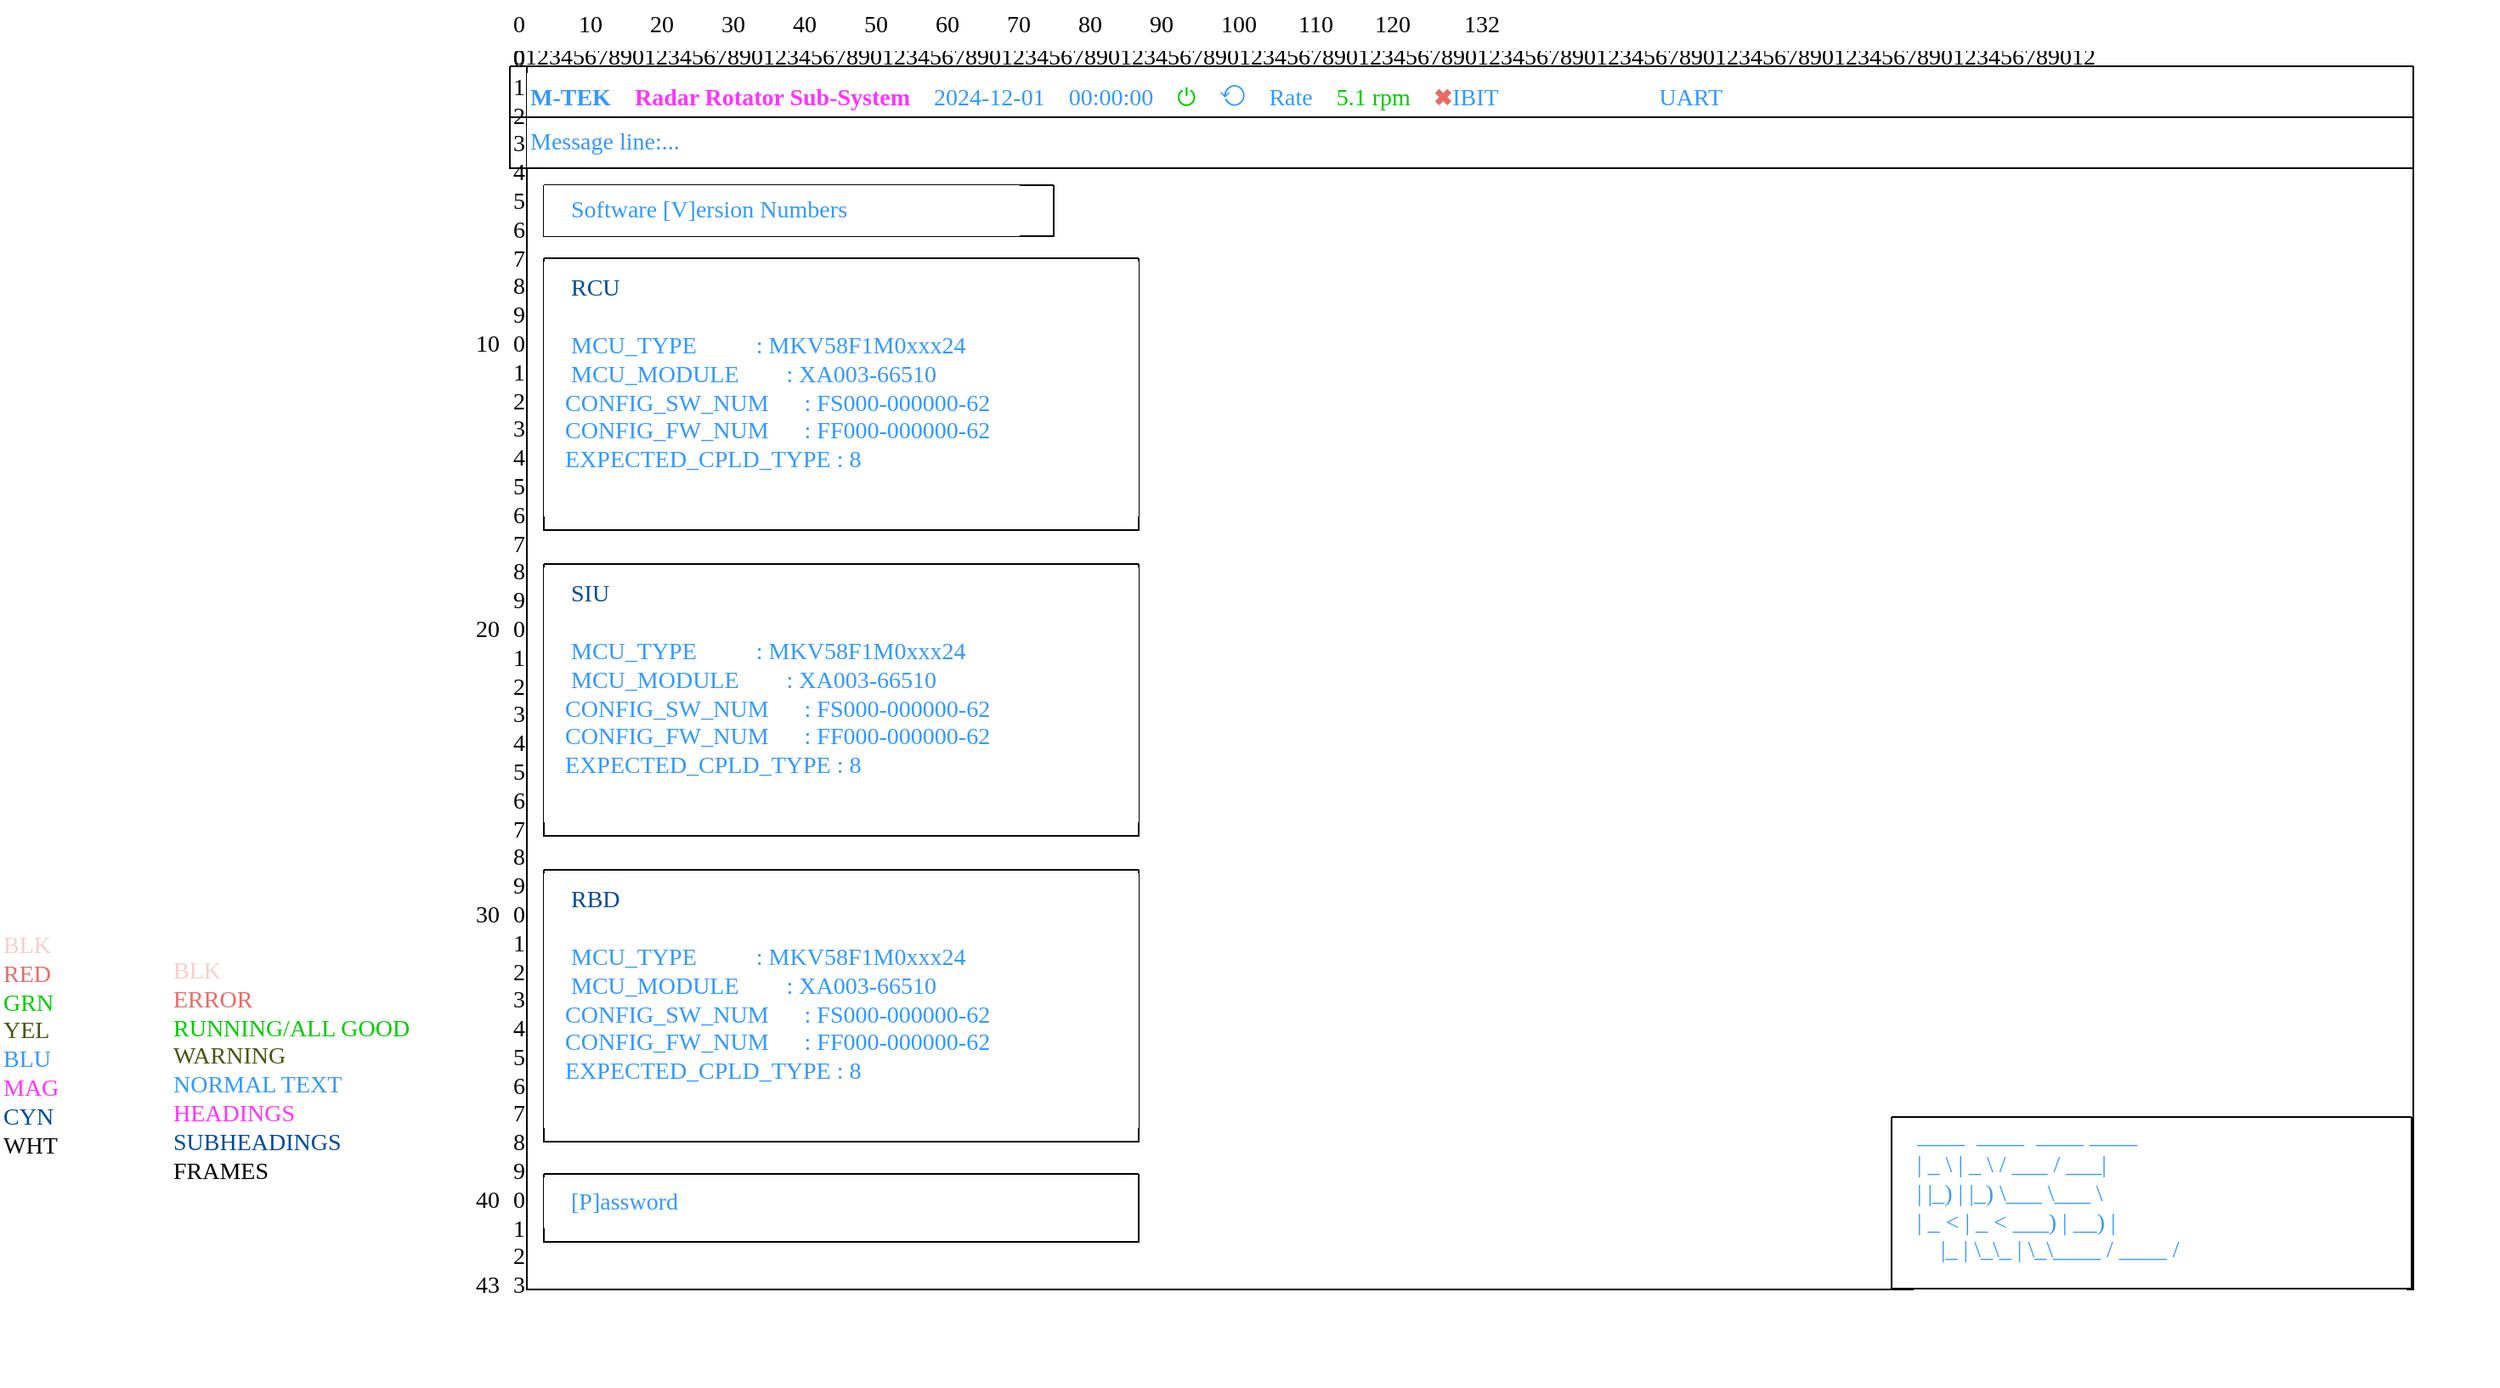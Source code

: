 <mxfile version="25.0.3">
  <diagram name="Page-1" id="gYPdV5KYoYjTxZCbX4Au">
    <mxGraphModel dx="3088" dy="1907" grid="1" gridSize="10" guides="1" tooltips="1" connect="1" arrows="1" fold="1" page="1" pageScale="1" pageWidth="1654" pageHeight="1169" math="0" shadow="0">
      <root>
        <mxCell id="0" />
        <mxCell id="1" parent="0" />
        <mxCell id="qkAYrCaB-duEuZqhV6VB-1" value="&lt;font&gt;0123456789012345678901234567890123456789012345678901234567890123456789012345678901234567890123456789012345678901234567890123456789012&lt;/font&gt;" style="text;html=1;align=left;verticalAlign=middle;resizable=0;points=[];autosize=1;strokeColor=none;fillColor=default;fontFamily=Lucida Console;fontSize=14;" parent="1" vertex="1">
          <mxGeometry x="10" y="-20" width="1150" height="30" as="geometry" />
        </mxCell>
        <mxCell id="qkAYrCaB-duEuZqhV6VB-2" value="&lt;font&gt;0&amp;nbsp; &amp;nbsp; &amp;nbsp; &amp;nbsp; &amp;nbsp;10&amp;nbsp; &amp;nbsp; &amp;nbsp; &amp;nbsp; 20&amp;nbsp; &amp;nbsp; &amp;nbsp; &amp;nbsp; 30&amp;nbsp; &amp;nbsp; &amp;nbsp; &amp;nbsp; 40&amp;nbsp; &amp;nbsp; &amp;nbsp; &amp;nbsp; 50&amp;nbsp; &amp;nbsp; &amp;nbsp; &amp;nbsp; 60&amp;nbsp; &amp;nbsp; &amp;nbsp; &amp;nbsp; 70&amp;nbsp; &amp;nbsp; &amp;nbsp; &amp;nbsp; 80&amp;nbsp; &amp;nbsp; &amp;nbsp; &amp;nbsp; 90&amp;nbsp; &amp;nbsp; &amp;nbsp; &amp;nbsp; 100&amp;nbsp; &amp;nbsp; &amp;nbsp; &amp;nbsp;110&amp;nbsp; &amp;nbsp; &amp;nbsp; &amp;nbsp;120&amp;nbsp; &amp;nbsp; &amp;nbsp; &amp;nbsp; &amp;nbsp;132&amp;nbsp;&lt;/font&gt;" style="text;html=1;align=left;verticalAlign=middle;resizable=0;points=[];autosize=1;strokeColor=none;fillColor=default;fontFamily=Lucida Console;fontSize=14;" parent="1" vertex="1">
          <mxGeometry x="10" y="-39" width="1170" height="30" as="geometry" />
        </mxCell>
        <mxCell id="0JCC86L8l436ZXqpCiF8-2" value="&lt;div&gt;&lt;br&gt;&lt;/div&gt;&lt;div&gt;&lt;br&gt;&lt;/div&gt;&lt;div&gt;&lt;br&gt;&lt;/div&gt;&lt;div&gt;&lt;br&gt;&lt;/div&gt;&lt;div&gt;&lt;br&gt;&lt;/div&gt;&lt;div&gt;&lt;br&gt;&lt;/div&gt;&lt;div&gt;&lt;br&gt;&lt;/div&gt;&lt;div&gt;&lt;br&gt;&lt;/div&gt;&lt;div&gt;&lt;br&gt;&lt;/div&gt;&lt;br&gt;&lt;div&gt;10&lt;/div&gt;&lt;div&gt;&lt;br&gt;&lt;/div&gt;&lt;div&gt;&lt;br&gt;&lt;/div&gt;&lt;div&gt;&lt;br&gt;&lt;/div&gt;&lt;div&gt;&lt;br&gt;&lt;/div&gt;&lt;div&gt;&lt;br&gt;&lt;/div&gt;&lt;div&gt;&lt;br&gt;&lt;/div&gt;&lt;div&gt;&lt;br&gt;&lt;/div&gt;&lt;div&gt;&lt;br&gt;&lt;/div&gt;&lt;div&gt;&lt;br&gt;&lt;/div&gt;&lt;div&gt;20&lt;/div&gt;&lt;div&gt;&lt;br&gt;&lt;/div&gt;&lt;div&gt;&lt;br&gt;&lt;/div&gt;&lt;div&gt;&lt;br&gt;&lt;/div&gt;&lt;div&gt;&lt;br&gt;&lt;/div&gt;&lt;div&gt;&lt;br&gt;&lt;/div&gt;&lt;div&gt;&lt;br&gt;&lt;/div&gt;&lt;div&gt;&lt;br&gt;&lt;/div&gt;&lt;div&gt;&lt;br&gt;&lt;/div&gt;&lt;div&gt;&lt;br&gt;&lt;/div&gt;&lt;div&gt;30&lt;/div&gt;&lt;div&gt;&lt;br&gt;&lt;/div&gt;&lt;div&gt;&lt;br&gt;&lt;/div&gt;&lt;div&gt;&lt;br&gt;&lt;/div&gt;&lt;div&gt;&lt;br&gt;&lt;/div&gt;&lt;div&gt;&lt;br&gt;&lt;/div&gt;&lt;div&gt;&lt;br&gt;&lt;/div&gt;&lt;div&gt;&lt;br&gt;&lt;/div&gt;&lt;div&gt;&lt;br&gt;&lt;/div&gt;&lt;div&gt;&lt;br&gt;&lt;/div&gt;&lt;div&gt;40&lt;/div&gt;&lt;div&gt;&lt;br&gt;&lt;/div&gt;&lt;div&gt;&lt;br&gt;&lt;/div&gt;&lt;div&gt;43&lt;/div&gt;&lt;div&gt;&lt;br&gt;&lt;/div&gt;&lt;div&gt;&lt;br&gt;&lt;/div&gt;&lt;div&gt;&lt;br&gt;&lt;/div&gt;" style="text;whiteSpace=wrap;html=1;align=right;fontFamily=Lucida Console;fontSize=14;" parent="1" vertex="1">
          <mxGeometry x="-18" y="-19" width="24" height="240" as="geometry" />
        </mxCell>
        <mxCell id="qkAYrCaB-duEuZqhV6VB-3" value="0&lt;div&gt;1&lt;/div&gt;&lt;div&gt;2&lt;/div&gt;&lt;div&gt;3&lt;/div&gt;&lt;div&gt;4&lt;/div&gt;&lt;div&gt;5&lt;/div&gt;&lt;div&gt;6&lt;/div&gt;&lt;div&gt;7&lt;/div&gt;&lt;div&gt;8&lt;/div&gt;&lt;div&gt;9&lt;/div&gt;&lt;div&gt;0&lt;/div&gt;&lt;div&gt;1&lt;/div&gt;&lt;div&gt;2&lt;/div&gt;&lt;div&gt;3&lt;/div&gt;&lt;div&gt;4&lt;/div&gt;&lt;div&gt;5&lt;/div&gt;&lt;div&gt;6&lt;/div&gt;&lt;div&gt;7&lt;/div&gt;&lt;div&gt;8&lt;/div&gt;&lt;div&gt;9&lt;/div&gt;&lt;div&gt;0&lt;/div&gt;&lt;div&gt;1&lt;/div&gt;&lt;div&gt;2&lt;/div&gt;&lt;div&gt;3&lt;/div&gt;&lt;div&gt;4&lt;/div&gt;&lt;div&gt;5&lt;/div&gt;&lt;div&gt;6&lt;/div&gt;&lt;div&gt;7&lt;/div&gt;&lt;div&gt;8&lt;/div&gt;&lt;div&gt;9&lt;/div&gt;&lt;div&gt;0&lt;/div&gt;&lt;div&gt;1&lt;/div&gt;&lt;div&gt;2&lt;/div&gt;&lt;div&gt;3&lt;/div&gt;&lt;div&gt;4&lt;/div&gt;&lt;div&gt;5&lt;/div&gt;&lt;div&gt;6&lt;/div&gt;&lt;div&gt;7&lt;/div&gt;&lt;div&gt;8&lt;/div&gt;&lt;div&gt;9&lt;/div&gt;&lt;div&gt;0&lt;/div&gt;&lt;div&gt;1&lt;/div&gt;&lt;div&gt;2&lt;/div&gt;&lt;div&gt;3&lt;/div&gt;&lt;div&gt;&lt;br&gt;&lt;/div&gt;&lt;div&gt;&lt;br&gt;&lt;/div&gt;" style="text;whiteSpace=wrap;html=1;fontFamily=Lucida Console;fontSize=14;" parent="1" vertex="1">
          <mxGeometry x="10" y="-19" width="24" height="240" as="geometry" />
        </mxCell>
        <mxCell id="LSzqvkUK99cfRbp6Mw0R-84" value="&lt;div&gt;&lt;font color=&quot;#f8cecc&quot;&gt;BLK&lt;/font&gt;&lt;/div&gt;&lt;div&gt;&lt;font color=&quot;#ea6b66&quot;&gt;RED&lt;/font&gt;&lt;/div&gt;&lt;div&gt;&lt;span style=&quot;color: rgb(0, 204, 0);&quot;&gt;GRN&lt;/span&gt;&lt;/div&gt;&lt;div&gt;&lt;font color=&quot;#495411&quot;&gt;YEL&lt;/font&gt;&lt;/div&gt;&lt;div&gt;&lt;font color=&quot;#3399ff&quot;&gt;BLU&lt;/font&gt;&lt;/div&gt;&lt;div&gt;&lt;font color=&quot;#ff33ff&quot;&gt;MAG&lt;/font&gt;&lt;/div&gt;&lt;div&gt;&lt;font color=&quot;#004c99&quot;&gt;CYN&lt;/font&gt;&lt;/div&gt;&lt;div&gt;WHT&lt;/div&gt;&lt;div&gt;&lt;br&gt;&lt;/div&gt;" style="text;html=1;align=left;verticalAlign=middle;resizable=0;points=[];autosize=1;strokeColor=none;fillColor=default;fontFamily=Lucida Console;fontSize=14;" parent="1" vertex="1">
          <mxGeometry x="-290" y="505" width="50" height="160" as="geometry" />
        </mxCell>
        <mxCell id="LSzqvkUK99cfRbp6Mw0R-85" value="&lt;div&gt;&lt;font color=&quot;#f8cecc&quot;&gt;BLK&lt;/font&gt;&lt;/div&gt;&lt;div&gt;&lt;font color=&quot;#ea6b66&quot;&gt;ERROR&lt;/font&gt;&lt;/div&gt;&lt;div&gt;&lt;span style=&quot;color: rgb(0, 204, 0);&quot;&gt;RUNNING/ALL GOOD&lt;/span&gt;&lt;/div&gt;&lt;div&gt;&lt;font color=&quot;#495411&quot;&gt;WARNING&lt;/font&gt;&lt;/div&gt;&lt;div&gt;&lt;font color=&quot;#3399ff&quot;&gt;NORMAL TEXT&lt;/font&gt;&lt;/div&gt;&lt;div&gt;&lt;font color=&quot;#ff33ff&quot;&gt;HEADINGS&lt;/font&gt;&lt;/div&gt;&lt;div&gt;&lt;span style=&quot;background-color: initial;&quot;&gt;&lt;font color=&quot;#004c99&quot;&gt;SUBHEADINGS&lt;/font&gt;&lt;/span&gt;&lt;/div&gt;&lt;div&gt;&lt;span style=&quot;background-color: initial;&quot;&gt;FRAMES&lt;/span&gt;&lt;/div&gt;&lt;div&gt;&lt;br&gt;&lt;/div&gt;" style="text;html=1;align=left;verticalAlign=middle;resizable=0;points=[];autosize=1;strokeColor=none;fillColor=default;fontFamily=Lucida Console;fontSize=14;" parent="1" vertex="1">
          <mxGeometry x="-190" y="520" width="160" height="160" as="geometry" />
        </mxCell>
        <mxCell id="oLKlljd090616Nfrw5Nb-1" value="" style="swimlane;startSize=0;fontFamily=Lucida Console;fontSize=14;" parent="1" vertex="1">
          <mxGeometry x="20" width="1110" height="720" as="geometry" />
        </mxCell>
        <mxCell id="oLKlljd090616Nfrw5Nb-9" value="&lt;font color=&quot;#3399ff&quot;&gt;&lt;b&gt;M-TEK&lt;/b&gt;&amp;nbsp; &amp;nbsp; &lt;/font&gt;&lt;font color=&quot;#ff33ff&quot;&gt;&lt;b&gt;Radar Rotator Sub-System&amp;nbsp; &lt;/b&gt;&amp;nbsp;&amp;nbsp;&lt;/font&gt;&lt;span style=&quot;color: rgb(51, 153, 255);&quot;&gt;2024-12-01&amp;nbsp; &amp;nbsp; 00:00:00&amp;nbsp; &amp;nbsp;&amp;nbsp;&lt;/span&gt;&lt;font color=&quot;#00cc00&quot;&gt;⏻&lt;/font&gt;&lt;span style=&quot;color: rgb(51, 153, 255);&quot;&gt;&amp;nbsp; &amp;nbsp;&amp;nbsp;&lt;/span&gt;&lt;span style=&quot;color: rgb(51, 153, 255);&quot;&gt;⟲&amp;nbsp; &amp;nbsp; Rate&amp;nbsp; &amp;nbsp;&amp;nbsp;&lt;/span&gt;&lt;span style=&quot;background-color: initial;&quot;&gt;&lt;font style=&quot;&quot; color=&quot;#00cc00&quot;&gt;5.1 rpm&amp;nbsp; &amp;nbsp;&amp;nbsp;&lt;/font&gt;&lt;/span&gt;&lt;span style=&quot;background-color: initial;&quot;&gt;&lt;font color=&quot;#ea6b66&quot;&gt;✖&lt;/font&gt;&lt;/span&gt;&lt;font color=&quot;#3399ff&quot;&gt;IBIT&amp;nbsp; &amp;nbsp; &amp;nbsp; &amp;nbsp; &amp;nbsp; &amp;nbsp; &amp;nbsp; &amp;nbsp; &amp;nbsp; &amp;nbsp; &amp;nbsp; &amp;nbsp;&lt;span style=&quot;background-color: initial;&quot;&gt;&amp;nbsp; &amp;nbsp; UART&lt;/span&gt;&lt;/font&gt;" style="text;html=1;align=left;verticalAlign=middle;resizable=0;points=[];autosize=1;strokeColor=none;fillColor=default;labelBackgroundColor=none;fontFamily=Lucida Console;fontSize=14;" parent="oLKlljd090616Nfrw5Nb-1" vertex="1">
          <mxGeometry y="4" width="1120" height="30" as="geometry" />
        </mxCell>
        <mxCell id="oLKlljd090616Nfrw5Nb-10" value="&lt;font color=&quot;#3399ff&quot;&gt;Message line:...&lt;/font&gt;" style="text;html=1;align=left;verticalAlign=middle;resizable=0;points=[];autosize=1;strokeColor=none;fillColor=default;fontFamily=Lucida Console;fontSize=14;" parent="oLKlljd090616Nfrw5Nb-1" vertex="1">
          <mxGeometry y="30" width="160" height="30" as="geometry" />
        </mxCell>
        <mxCell id="USdj_I0CaCp1iJVfZblM-9" value="&#xa;" style="swimlane;startSize=0;fontFamily=Lucida Console;fontSize=14;" parent="oLKlljd090616Nfrw5Nb-1" vertex="1">
          <mxGeometry x="-10" y="30" width="1120" height="30" as="geometry" />
        </mxCell>
        <mxCell id="USdj_I0CaCp1iJVfZblM-36" value="&#xa;" style="swimlane;startSize=0;fontFamily=Lucida Console;fontSize=14;" parent="oLKlljd090616Nfrw5Nb-1" vertex="1">
          <mxGeometry x="-10" width="1120" height="30" as="geometry" />
        </mxCell>
        <mxCell id="ye5tNXJEMpcOtLvbYLi2-7" value="&#xa;" style="swimlane;startSize=0;fontFamily=Lucida Console;fontSize=14;" vertex="1" parent="oLKlljd090616Nfrw5Nb-1">
          <mxGeometry x="10" y="70" width="300" height="30" as="geometry" />
        </mxCell>
        <mxCell id="ye5tNXJEMpcOtLvbYLi2-8" value="&lt;font color=&quot;#3399ff&quot;&gt;&amp;nbsp; &amp;nbsp; Software [V]ersion Numbers&lt;/font&gt;" style="text;html=1;align=left;verticalAlign=middle;resizable=0;points=[];autosize=1;strokeColor=none;fillColor=default;fontFamily=Lucida Console;fontSize=14;" vertex="1" parent="ye5tNXJEMpcOtLvbYLi2-7">
          <mxGeometry width="280" height="30" as="geometry" />
        </mxCell>
        <mxCell id="ye5tNXJEMpcOtLvbYLi2-18" value="" style="group" vertex="1" connectable="0" parent="oLKlljd090616Nfrw5Nb-1">
          <mxGeometry x="803" y="617" width="306" height="110" as="geometry" />
        </mxCell>
        <mxCell id="Y0vUoYvXCPpR4QLky-6E-8" value="&lt;div&gt;&lt;font color=&quot;#3399ff&quot;&gt;____&amp;nbsp; ____&amp;nbsp; ____ ____&lt;/font&gt;&lt;/div&gt;&lt;div&gt;&lt;font color=&quot;#3399ff&quot;&gt;| _ \ | _ \ / ___ / ___|&lt;/font&gt;&lt;/div&gt;&lt;div&gt;&lt;font color=&quot;#3399ff&quot;&gt;| |_) | |_) \___ \___ \&lt;/font&gt;&lt;/div&gt;&lt;div&gt;&lt;font color=&quot;#3399ff&quot;&gt;| _ &amp;lt; | _ &amp;lt; ___) | __) |&lt;/font&gt;&lt;/div&gt;&lt;div&gt;&lt;font color=&quot;#3399ff&quot;&gt;&amp;nbsp; &amp;nbsp; |_ | \_\_ | \_\____ / ____ /&lt;/font&gt;&lt;/div&gt;&lt;div&gt;&lt;br&gt;&lt;/div&gt;" style="text;html=1;align=left;verticalAlign=middle;resizable=0;points=[];autosize=1;strokeColor=none;fillColor=default;fontFamily=Lucida Console;fontSize=14;" parent="ye5tNXJEMpcOtLvbYLi2-18" vertex="1">
          <mxGeometry x="13" width="290" height="110" as="geometry" />
        </mxCell>
        <mxCell id="ye5tNXJEMpcOtLvbYLi2-1" value="&#xa;" style="swimlane;startSize=0;fontFamily=Lucida Console;fontSize=14;" vertex="1" parent="ye5tNXJEMpcOtLvbYLi2-18">
          <mxGeometry y="1.5" width="306" height="101" as="geometry" />
        </mxCell>
        <mxCell id="ye5tNXJEMpcOtLvbYLi2-11" value="&#xa;" style="swimlane;startSize=0;fontFamily=Lucida Console;fontSize=14;" vertex="1" parent="oLKlljd090616Nfrw5Nb-1">
          <mxGeometry x="10" y="113" width="350" height="160" as="geometry" />
        </mxCell>
        <mxCell id="ye5tNXJEMpcOtLvbYLi2-12" value="&lt;font color=&quot;#3399ff&quot;&gt;&amp;nbsp; &amp;nbsp; &lt;/font&gt;&lt;font color=&quot;#004c99&quot;&gt;RCU&lt;/font&gt;&lt;div&gt;&lt;font color=&quot;#004c99&quot;&gt;&lt;br&gt;&lt;/font&gt;&lt;div&gt;&lt;font color=&quot;#3399ff&quot;&gt;&amp;nbsp; &amp;nbsp; MCU_TYPE&amp;nbsp; &amp;nbsp; &amp;nbsp; &amp;nbsp; &amp;nbsp; :&amp;nbsp;&lt;/font&gt;&lt;span style=&quot;background-color: initial;&quot;&gt;&lt;font color=&quot;#3399ff&quot;&gt;MKV58F1M0xxx24&lt;/font&gt;&lt;/span&gt;&lt;/div&gt;&lt;/div&gt;&lt;div&gt;&lt;span style=&quot;background-color: initial;&quot;&gt;&lt;font color=&quot;#3399ff&quot;&gt;&amp;nbsp; &amp;nbsp; MCU_MODULE&amp;nbsp; &amp;nbsp; &amp;nbsp; &amp;nbsp; :&amp;nbsp;&lt;/font&gt;&lt;/span&gt;&lt;span style=&quot;background-color: initial;&quot;&gt;&lt;font color=&quot;#3399ff&quot;&gt;XA003-66510&lt;/font&gt;&lt;/span&gt;&lt;/div&gt;&lt;div&gt;&lt;span style=&quot;background-color: initial;&quot;&gt;&lt;font color=&quot;#3399ff&quot;&gt;&amp;nbsp; &amp;nbsp;CONFIG_SW_NUM&amp;nbsp; &amp;nbsp; &amp;nbsp; : FS000-000000-62&lt;/font&gt;&lt;/span&gt;&lt;/div&gt;&lt;div&gt;&lt;span style=&quot;color: rgb(51, 153, 255);&quot;&gt;&amp;nbsp; &amp;nbsp;CONFIG_FW_NUM&amp;nbsp; &amp;nbsp; &amp;nbsp; : FF000-000000-62&lt;/span&gt;&lt;span style=&quot;background-color: initial;&quot;&gt;&lt;font color=&quot;#3399ff&quot;&gt;&lt;/font&gt;&lt;/span&gt;&lt;/div&gt;&lt;div&gt;&lt;font color=&quot;#3399ff&quot;&gt;&amp;nbsp; &amp;nbsp;EXPECTED_CPLD_TYPE : 8&lt;/font&gt;&lt;/div&gt;&lt;div&gt;&lt;span style=&quot;color: rgb(51, 153, 255);&quot;&gt;&lt;br&gt;&lt;/span&gt;&lt;/div&gt;" style="text;html=1;align=left;verticalAlign=middle;resizable=0;points=[];autosize=1;strokeColor=none;fillColor=default;fontFamily=Lucida Console;fontSize=14;" vertex="1" parent="ye5tNXJEMpcOtLvbYLi2-11">
          <mxGeometry y="2" width="350" height="150" as="geometry" />
        </mxCell>
        <mxCell id="ye5tNXJEMpcOtLvbYLi2-13" value="&#xa;" style="swimlane;startSize=0;fontFamily=Lucida Console;fontSize=14;" vertex="1" parent="oLKlljd090616Nfrw5Nb-1">
          <mxGeometry x="10" y="293" width="350" height="160" as="geometry" />
        </mxCell>
        <mxCell id="ye5tNXJEMpcOtLvbYLi2-14" value="&lt;font color=&quot;#3399ff&quot;&gt;&amp;nbsp; &amp;nbsp; &lt;/font&gt;&lt;font color=&quot;#004c99&quot;&gt;SIU&lt;/font&gt;&lt;div&gt;&lt;font color=&quot;#004c99&quot;&gt;&lt;br&gt;&lt;/font&gt;&lt;div&gt;&lt;font color=&quot;#3399ff&quot;&gt;&amp;nbsp; &amp;nbsp; MCU_TYPE&amp;nbsp; &amp;nbsp; &amp;nbsp; &amp;nbsp; &amp;nbsp; :&amp;nbsp;&lt;/font&gt;&lt;span style=&quot;background-color: initial;&quot;&gt;&lt;font color=&quot;#3399ff&quot;&gt;MKV58F1M0xxx24&lt;/font&gt;&lt;/span&gt;&lt;/div&gt;&lt;/div&gt;&lt;div&gt;&lt;span style=&quot;background-color: initial;&quot;&gt;&lt;font color=&quot;#3399ff&quot;&gt;&amp;nbsp; &amp;nbsp; MCU_MODULE&amp;nbsp; &amp;nbsp; &amp;nbsp; &amp;nbsp; :&amp;nbsp;&lt;/font&gt;&lt;/span&gt;&lt;span style=&quot;background-color: initial;&quot;&gt;&lt;font color=&quot;#3399ff&quot;&gt;XA003-66510&lt;/font&gt;&lt;/span&gt;&lt;/div&gt;&lt;div&gt;&lt;span style=&quot;background-color: initial;&quot;&gt;&lt;font color=&quot;#3399ff&quot;&gt;&amp;nbsp; &amp;nbsp;CONFIG_SW_NUM&amp;nbsp; &amp;nbsp; &amp;nbsp; : FS000-000000-62&lt;/font&gt;&lt;/span&gt;&lt;/div&gt;&lt;div&gt;&lt;span style=&quot;color: rgb(51, 153, 255);&quot;&gt;&amp;nbsp; &amp;nbsp;CONFIG_FW_NUM&amp;nbsp; &amp;nbsp; &amp;nbsp; : FF000-000000-62&lt;/span&gt;&lt;span style=&quot;background-color: initial;&quot;&gt;&lt;font color=&quot;#3399ff&quot;&gt;&lt;/font&gt;&lt;/span&gt;&lt;/div&gt;&lt;div&gt;&lt;font color=&quot;#3399ff&quot;&gt;&amp;nbsp; &amp;nbsp;EXPECTED_CPLD_TYPE : 8&lt;/font&gt;&lt;/div&gt;&lt;div&gt;&lt;span style=&quot;color: rgb(51, 153, 255);&quot;&gt;&lt;br&gt;&lt;/span&gt;&lt;/div&gt;" style="text;html=1;align=left;verticalAlign=middle;resizable=0;points=[];autosize=1;strokeColor=none;fillColor=default;fontFamily=Lucida Console;fontSize=14;" vertex="1" parent="ye5tNXJEMpcOtLvbYLi2-13">
          <mxGeometry y="2" width="350" height="150" as="geometry" />
        </mxCell>
        <mxCell id="ye5tNXJEMpcOtLvbYLi2-15" value="&#xa;" style="swimlane;startSize=0;fontFamily=Lucida Console;fontSize=14;" vertex="1" parent="oLKlljd090616Nfrw5Nb-1">
          <mxGeometry x="10" y="473" width="350" height="160" as="geometry" />
        </mxCell>
        <mxCell id="ye5tNXJEMpcOtLvbYLi2-16" value="&lt;font color=&quot;#3399ff&quot;&gt;&amp;nbsp; &amp;nbsp; &lt;/font&gt;&lt;font color=&quot;#004c99&quot;&gt;RBD&lt;/font&gt;&lt;div&gt;&lt;font color=&quot;#004c99&quot;&gt;&lt;br&gt;&lt;/font&gt;&lt;div&gt;&lt;font color=&quot;#3399ff&quot;&gt;&amp;nbsp; &amp;nbsp; MCU_TYPE&amp;nbsp; &amp;nbsp; &amp;nbsp; &amp;nbsp; &amp;nbsp; :&amp;nbsp;&lt;/font&gt;&lt;span style=&quot;background-color: initial;&quot;&gt;&lt;font color=&quot;#3399ff&quot;&gt;MKV58F1M0xxx24&lt;/font&gt;&lt;/span&gt;&lt;/div&gt;&lt;/div&gt;&lt;div&gt;&lt;span style=&quot;background-color: initial;&quot;&gt;&lt;font color=&quot;#3399ff&quot;&gt;&amp;nbsp; &amp;nbsp; MCU_MODULE&amp;nbsp; &amp;nbsp; &amp;nbsp; &amp;nbsp; :&amp;nbsp;&lt;/font&gt;&lt;/span&gt;&lt;span style=&quot;background-color: initial;&quot;&gt;&lt;font color=&quot;#3399ff&quot;&gt;XA003-66510&lt;/font&gt;&lt;/span&gt;&lt;/div&gt;&lt;div&gt;&lt;span style=&quot;background-color: initial;&quot;&gt;&lt;font color=&quot;#3399ff&quot;&gt;&amp;nbsp; &amp;nbsp;CONFIG_SW_NUM&amp;nbsp; &amp;nbsp; &amp;nbsp; : FS000-000000-62&lt;/font&gt;&lt;/span&gt;&lt;/div&gt;&lt;div&gt;&lt;span style=&quot;color: rgb(51, 153, 255);&quot;&gt;&amp;nbsp; &amp;nbsp;CONFIG_FW_NUM&amp;nbsp; &amp;nbsp; &amp;nbsp; : FF000-000000-62&lt;/span&gt;&lt;span style=&quot;background-color: initial;&quot;&gt;&lt;font color=&quot;#3399ff&quot;&gt;&lt;/font&gt;&lt;/span&gt;&lt;/div&gt;&lt;div&gt;&lt;font color=&quot;#3399ff&quot;&gt;&amp;nbsp; &amp;nbsp;EXPECTED_CPLD_TYPE : 8&lt;/font&gt;&lt;/div&gt;&lt;div&gt;&lt;span style=&quot;color: rgb(51, 153, 255);&quot;&gt;&lt;br&gt;&lt;/span&gt;&lt;/div&gt;" style="text;html=1;align=left;verticalAlign=middle;resizable=0;points=[];autosize=1;strokeColor=none;fillColor=default;fontFamily=Lucida Console;fontSize=14;" vertex="1" parent="ye5tNXJEMpcOtLvbYLi2-15">
          <mxGeometry y="2" width="350" height="150" as="geometry" />
        </mxCell>
        <mxCell id="USdj_I0CaCp1iJVfZblM-37" value="&#xa;" style="swimlane;startSize=0;fontFamily=Lucida Console;fontSize=14;" parent="oLKlljd090616Nfrw5Nb-1" vertex="1">
          <mxGeometry x="10" y="652" width="350" height="40" as="geometry" />
        </mxCell>
        <mxCell id="USdj_I0CaCp1iJVfZblM-40" value="&lt;span style=&quot;color: rgb(51, 153, 255);&quot;&gt;&amp;nbsp; &amp;nbsp; [P]assword&lt;/span&gt;" style="text;html=1;align=left;verticalAlign=middle;resizable=0;points=[];autosize=1;strokeColor=none;fillColor=default;fontFamily=Lucida Console;fontSize=14;" parent="USdj_I0CaCp1iJVfZblM-37" vertex="1">
          <mxGeometry y="2" width="140" height="30" as="geometry" />
        </mxCell>
      </root>
    </mxGraphModel>
  </diagram>
</mxfile>
